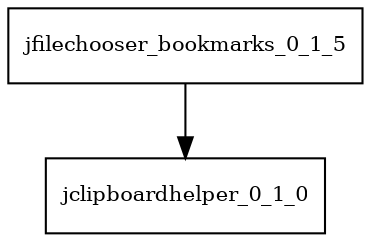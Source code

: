 digraph jfilechooser_bookmarks_0_1_5_dependencies {
  node [shape = box, fontsize=10.0];
  jfilechooser_bookmarks_0_1_5 -> jclipboardhelper_0_1_0;
}
